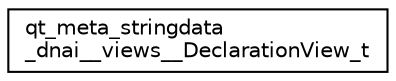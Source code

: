 digraph "Graphical Class Hierarchy"
{
  edge [fontname="Helvetica",fontsize="10",labelfontname="Helvetica",labelfontsize="10"];
  node [fontname="Helvetica",fontsize="10",shape=record];
  rankdir="LR";
  Node1 [label="qt_meta_stringdata\l_dnai__views__DeclarationView_t",height=0.2,width=0.4,color="black", fillcolor="white", style="filled",URL="$structqt__meta__stringdata__dnai____views_____declaration_view__t.html"];
}
